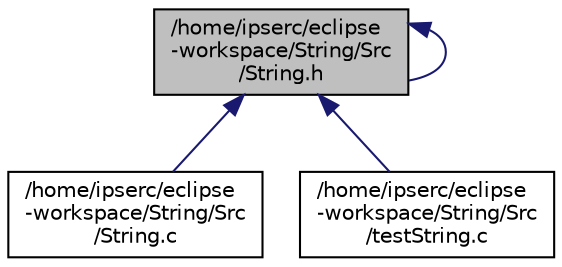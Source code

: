 digraph "/home/ipserc/eclipse-workspace/String/Src/String.h"
{
 // LATEX_PDF_SIZE
  edge [fontname="Helvetica",fontsize="10",labelfontname="Helvetica",labelfontsize="10"];
  node [fontname="Helvetica",fontsize="10",shape=record];
  Node1 [label="/home/ipserc/eclipse\l-workspace/String/Src\l/String.h",height=0.2,width=0.4,color="black", fillcolor="grey75", style="filled", fontcolor="black",tooltip=" "];
  Node1 -> Node2 [dir="back",color="midnightblue",fontsize="10",style="solid",fontname="Helvetica"];
  Node2 [label="/home/ipserc/eclipse\l-workspace/String/Src\l/String.c",height=0.2,width=0.4,color="black", fillcolor="white", style="filled",URL="$_string_8c.html",tooltip=" "];
  Node1 -> Node1 [dir="back",color="midnightblue",fontsize="10",style="solid",fontname="Helvetica"];
  Node1 -> Node3 [dir="back",color="midnightblue",fontsize="10",style="solid",fontname="Helvetica"];
  Node3 [label="/home/ipserc/eclipse\l-workspace/String/Src\l/testString.c",height=0.2,width=0.4,color="black", fillcolor="white", style="filled",URL="$test_string_8c.html",tooltip=" "];
}

